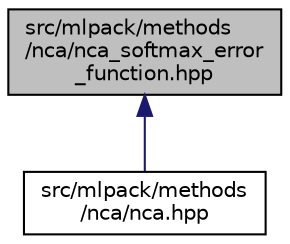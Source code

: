 digraph "src/mlpack/methods/nca/nca_softmax_error_function.hpp"
{
  edge [fontname="Helvetica",fontsize="10",labelfontname="Helvetica",labelfontsize="10"];
  node [fontname="Helvetica",fontsize="10",shape=record];
  Node1 [label="src/mlpack/methods\l/nca/nca_softmax_error\l_function.hpp",height=0.2,width=0.4,color="black", fillcolor="grey75", style="filled" fontcolor="black"];
  Node1 -> Node2 [dir="back",color="midnightblue",fontsize="10",style="solid"];
  Node2 [label="src/mlpack/methods\l/nca/nca.hpp",height=0.2,width=0.4,color="black", fillcolor="white", style="filled",URL="$nca_8hpp.html"];
}
